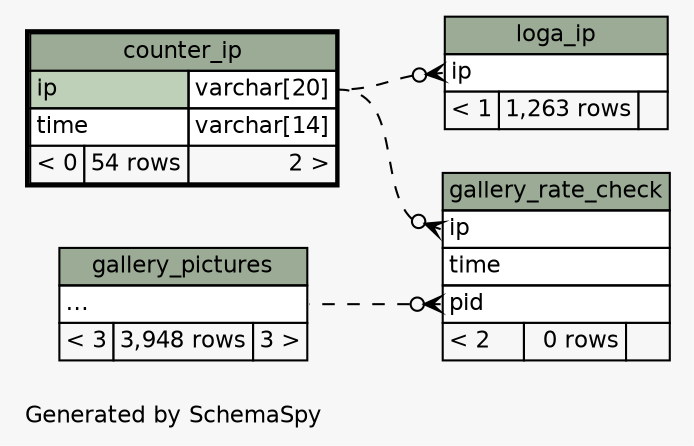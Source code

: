 // dot 2.38.0 on Mac OS X 10.9.4
// SchemaSpy rev 590
digraph "impliedTwoDegreesRelationshipsDiagram" {
  graph [
    rankdir="RL"
    bgcolor="#f7f7f7"
    label="\nGenerated by SchemaSpy"
    labeljust="l"
    nodesep="0.18"
    ranksep="0.46"
    fontname="Helvetica"
    fontsize="11"
  ];
  node [
    fontname="Helvetica"
    fontsize="11"
    shape="plaintext"
  ];
  edge [
    arrowsize="0.8"
  ];
  "gallery_rate_check":"ip":w -> "counter_ip":"ip.type":e [arrowhead=none dir=back arrowtail=crowodot style=dashed];
  "gallery_rate_check":"pid":w -> "gallery_pictures":"elipses":e [arrowhead=none dir=back arrowtail=crowodot style=dashed];
  "loga_ip":"ip":w -> "counter_ip":"ip.type":e [arrowhead=none dir=back arrowtail=crowodot style=dashed];
  "counter_ip" [
    label=<
    <TABLE BORDER="2" CELLBORDER="1" CELLSPACING="0" BGCOLOR="#ffffff">
      <TR><TD COLSPAN="3" BGCOLOR="#9bab96" ALIGN="CENTER">counter_ip</TD></TR>
      <TR><TD PORT="ip" COLSPAN="2" BGCOLOR="#bed1b8" ALIGN="LEFT">ip</TD><TD PORT="ip.type" ALIGN="LEFT">varchar[20]</TD></TR>
      <TR><TD PORT="time" COLSPAN="2" ALIGN="LEFT">time</TD><TD PORT="time.type" ALIGN="LEFT">varchar[14]</TD></TR>
      <TR><TD ALIGN="LEFT" BGCOLOR="#f7f7f7">&lt; 0</TD><TD ALIGN="RIGHT" BGCOLOR="#f7f7f7">54 rows</TD><TD ALIGN="RIGHT" BGCOLOR="#f7f7f7">2 &gt;</TD></TR>
    </TABLE>>
    URL="counter_ip.html"
    tooltip="counter_ip"
  ];
  "gallery_pictures" [
    label=<
    <TABLE BORDER="0" CELLBORDER="1" CELLSPACING="0" BGCOLOR="#ffffff">
      <TR><TD COLSPAN="3" BGCOLOR="#9bab96" ALIGN="CENTER">gallery_pictures</TD></TR>
      <TR><TD PORT="elipses" COLSPAN="3" ALIGN="LEFT">...</TD></TR>
      <TR><TD ALIGN="LEFT" BGCOLOR="#f7f7f7">&lt; 3</TD><TD ALIGN="RIGHT" BGCOLOR="#f7f7f7">3,948 rows</TD><TD ALIGN="RIGHT" BGCOLOR="#f7f7f7">3 &gt;</TD></TR>
    </TABLE>>
    URL="gallery_pictures.html"
    tooltip="gallery_pictures"
  ];
  "gallery_rate_check" [
    label=<
    <TABLE BORDER="0" CELLBORDER="1" CELLSPACING="0" BGCOLOR="#ffffff">
      <TR><TD COLSPAN="3" BGCOLOR="#9bab96" ALIGN="CENTER">gallery_rate_check</TD></TR>
      <TR><TD PORT="ip" COLSPAN="3" ALIGN="LEFT">ip</TD></TR>
      <TR><TD PORT="time" COLSPAN="3" ALIGN="LEFT">time</TD></TR>
      <TR><TD PORT="pid" COLSPAN="3" ALIGN="LEFT">pid</TD></TR>
      <TR><TD ALIGN="LEFT" BGCOLOR="#f7f7f7">&lt; 2</TD><TD ALIGN="RIGHT" BGCOLOR="#f7f7f7">0 rows</TD><TD ALIGN="RIGHT" BGCOLOR="#f7f7f7">  </TD></TR>
    </TABLE>>
    URL="gallery_rate_check.html"
    tooltip="gallery_rate_check"
  ];
  "loga_ip" [
    label=<
    <TABLE BORDER="0" CELLBORDER="1" CELLSPACING="0" BGCOLOR="#ffffff">
      <TR><TD COLSPAN="3" BGCOLOR="#9bab96" ALIGN="CENTER">loga_ip</TD></TR>
      <TR><TD PORT="ip" COLSPAN="3" ALIGN="LEFT">ip</TD></TR>
      <TR><TD ALIGN="LEFT" BGCOLOR="#f7f7f7">&lt; 1</TD><TD ALIGN="RIGHT" BGCOLOR="#f7f7f7">1,263 rows</TD><TD ALIGN="RIGHT" BGCOLOR="#f7f7f7">  </TD></TR>
    </TABLE>>
    URL="loga_ip.html"
    tooltip="loga_ip"
  ];
}
